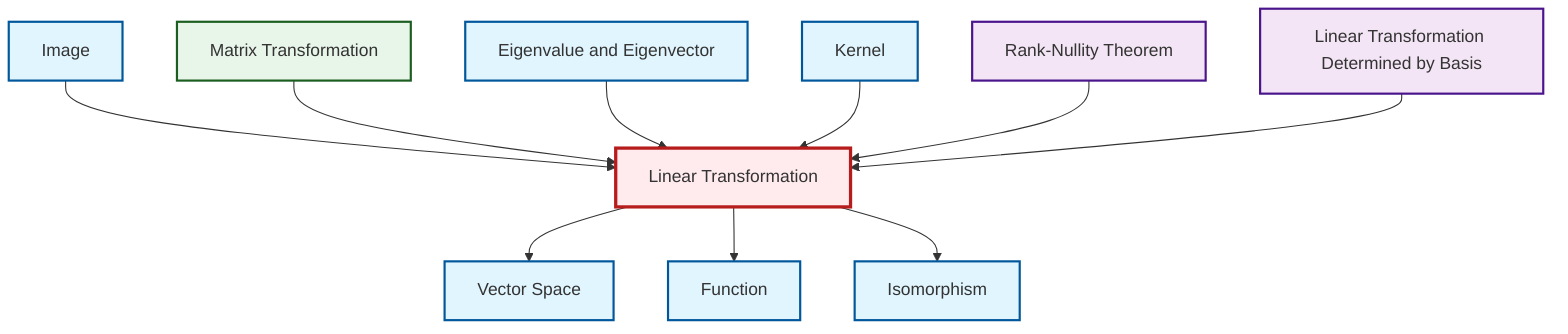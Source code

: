 graph TD
    classDef definition fill:#e1f5fe,stroke:#01579b,stroke-width:2px
    classDef theorem fill:#f3e5f5,stroke:#4a148c,stroke-width:2px
    classDef axiom fill:#fff3e0,stroke:#e65100,stroke-width:2px
    classDef example fill:#e8f5e9,stroke:#1b5e20,stroke-width:2px
    classDef current fill:#ffebee,stroke:#b71c1c,stroke-width:3px
    def-vector-space["Vector Space"]:::definition
    def-image["Image"]:::definition
    def-isomorphism["Isomorphism"]:::definition
    def-kernel["Kernel"]:::definition
    thm-linear-transformation-basis["Linear Transformation Determined by Basis"]:::theorem
    def-function["Function"]:::definition
    ex-matrix-transformation["Matrix Transformation"]:::example
    def-eigenvalue-eigenvector["Eigenvalue and Eigenvector"]:::definition
    thm-rank-nullity["Rank-Nullity Theorem"]:::theorem
    def-linear-transformation["Linear Transformation"]:::definition
    def-linear-transformation --> def-vector-space
    def-image --> def-linear-transformation
    ex-matrix-transformation --> def-linear-transformation
    def-eigenvalue-eigenvector --> def-linear-transformation
    def-linear-transformation --> def-function
    def-linear-transformation --> def-isomorphism
    def-kernel --> def-linear-transformation
    thm-rank-nullity --> def-linear-transformation
    thm-linear-transformation-basis --> def-linear-transformation
    class def-linear-transformation current